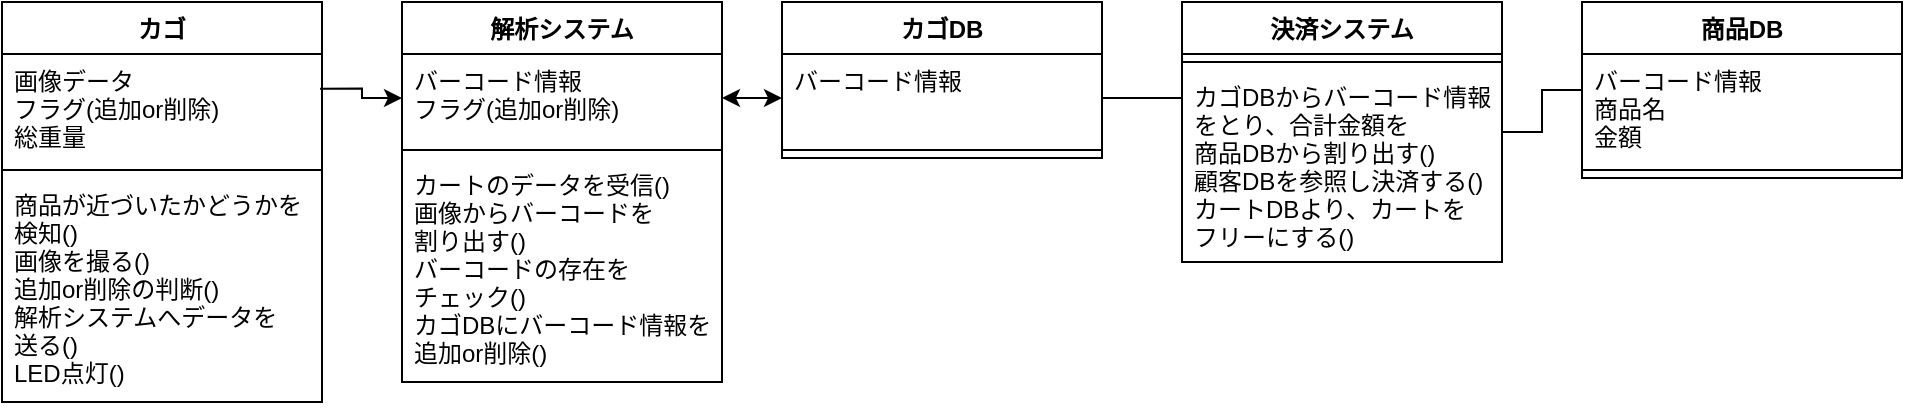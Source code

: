 <mxfile type="device" version="12.5.5"><diagram id="s26QmXw9sFTm3T2uKqfP" name="ページ1"><mxGraphModel grid="1" shadow="0" math="0" pageHeight="1169" pageWidth="827" pageScale="1" page="1" fold="1" arrows="1" connect="1" tooltips="1" guides="1" gridSize="10" dy="952" dx="1422"><root><mxCell id="0"/><mxCell id="1" parent="0"/><mxCell id="VsKpoMJgu92who8x4NZH-9" value="カゴ" parent="1" vertex="1" style="swimlane;fontStyle=1;align=center;verticalAlign=top;childLayout=stackLayout;horizontal=1;startSize=26;horizontalStack=0;resizeParent=1;resizeParentMax=0;resizeLast=0;collapsible=1;marginBottom=0;"><mxGeometry as="geometry" height="200" width="160" y="250" x="20"/></mxCell><mxCell id="VsKpoMJgu92who8x4NZH-10" value="画像データ&#10;フラグ(追加or削除)&#10;総重量" parent="VsKpoMJgu92who8x4NZH-9" vertex="1" style="text;strokeColor=none;fillColor=none;align=left;verticalAlign=top;spacingLeft=4;spacingRight=4;overflow=hidden;rotatable=0;points=[[0,0.5],[1,0.5]];portConstraint=eastwest;"><mxGeometry as="geometry" height="54" width="160" y="26"/></mxCell><mxCell id="VsKpoMJgu92who8x4NZH-11" value="" parent="VsKpoMJgu92who8x4NZH-9" vertex="1" style="line;strokeWidth=1;fillColor=none;align=left;verticalAlign=middle;spacingTop=-1;spacingLeft=3;spacingRight=3;rotatable=0;labelPosition=right;points=[];portConstraint=eastwest;"><mxGeometry as="geometry" height="8" width="160" y="80"/></mxCell><mxCell id="VsKpoMJgu92who8x4NZH-12" value="商品が近づいたかどうかを&#10;検知()&#10;画像を撮る()&#10;追加or削除の判断()&#10;解析システムへデータを&#10;送る()&#10;LED点灯()" parent="VsKpoMJgu92who8x4NZH-9" vertex="1" style="text;strokeColor=none;fillColor=none;align=left;verticalAlign=top;spacingLeft=4;spacingRight=4;overflow=hidden;rotatable=0;points=[[0,0.5],[1,0.5]];portConstraint=eastwest;"><mxGeometry as="geometry" height="112" width="160" y="88"/></mxCell><mxCell id="VsKpoMJgu92who8x4NZH-13" value="解析システム" parent="1" vertex="1" style="swimlane;fontStyle=1;align=center;verticalAlign=top;childLayout=stackLayout;horizontal=1;startSize=26;horizontalStack=0;resizeParent=1;resizeParentMax=0;resizeLast=0;collapsible=1;marginBottom=0;"><mxGeometry as="geometry" height="190" width="160" y="250" x="220"><mxRectangle as="alternateBounds" height="26" width="100" y="265" x="240"/></mxGeometry></mxCell><mxCell id="VsKpoMJgu92who8x4NZH-14" value="バーコード情報&#10;フラグ(追加or削除)" parent="VsKpoMJgu92who8x4NZH-13" vertex="1" style="text;strokeColor=none;fillColor=none;align=left;verticalAlign=top;spacingLeft=4;spacingRight=4;overflow=hidden;rotatable=0;points=[[0,0.5],[1,0.5]];portConstraint=eastwest;"><mxGeometry as="geometry" height="44" width="160" y="26"/></mxCell><mxCell id="VsKpoMJgu92who8x4NZH-15" value="" parent="VsKpoMJgu92who8x4NZH-13" vertex="1" style="line;strokeWidth=1;fillColor=none;align=left;verticalAlign=middle;spacingTop=-1;spacingLeft=3;spacingRight=3;rotatable=0;labelPosition=right;points=[];portConstraint=eastwest;"><mxGeometry as="geometry" height="8" width="160" y="70"/></mxCell><mxCell id="VsKpoMJgu92who8x4NZH-16" value="カートのデータを受信()&#10;画像からバーコードを&#10;割り出す()&#10;バーコードの存在を&#10;チェック()&#10;カゴDBにバーコード情報を&#10;追加or削除()" parent="VsKpoMJgu92who8x4NZH-13" vertex="1" style="text;strokeColor=none;fillColor=none;align=left;verticalAlign=top;spacingLeft=4;spacingRight=4;overflow=hidden;rotatable=0;points=[[0,0.5],[1,0.5]];portConstraint=eastwest;"><mxGeometry as="geometry" height="112" width="160" y="78"/></mxCell><mxCell id="VsKpoMJgu92who8x4NZH-17" value="カゴDB" parent="1" vertex="1" style="swimlane;fontStyle=1;align=center;verticalAlign=top;childLayout=stackLayout;horizontal=1;startSize=26;horizontalStack=0;resizeParent=1;resizeParentMax=0;resizeLast=0;collapsible=1;marginBottom=0;"><mxGeometry as="geometry" height="78" width="160" y="250" x="410"/></mxCell><mxCell id="VsKpoMJgu92who8x4NZH-18" value="バーコード情報" parent="VsKpoMJgu92who8x4NZH-17" vertex="1" style="text;strokeColor=none;fillColor=none;align=left;verticalAlign=top;spacingLeft=4;spacingRight=4;overflow=hidden;rotatable=0;points=[[0,0.5],[1,0.5]];portConstraint=eastwest;"><mxGeometry as="geometry" height="44" width="160" y="26"/></mxCell><mxCell id="VsKpoMJgu92who8x4NZH-19" value="" parent="VsKpoMJgu92who8x4NZH-17" vertex="1" style="line;strokeWidth=1;fillColor=none;align=left;verticalAlign=middle;spacingTop=-1;spacingLeft=3;spacingRight=3;rotatable=0;labelPosition=right;points=[];portConstraint=eastwest;"><mxGeometry as="geometry" height="8" width="160" y="70"/></mxCell><mxCell id="VsKpoMJgu92who8x4NZH-48" value="" parent="1" style="edgeStyle=orthogonalEdgeStyle;rounded=0;orthogonalLoop=1;jettySize=auto;html=1;endArrow=none;endFill=0;" source="VsKpoMJgu92who8x4NZH-21" edge="1" target="VsKpoMJgu92who8x4NZH-26"><mxGeometry as="geometry" relative="1"/></mxCell><mxCell id="VsKpoMJgu92who8x4NZH-21" value="決済システム" parent="1" vertex="1" style="swimlane;fontStyle=1;align=center;verticalAlign=top;childLayout=stackLayout;horizontal=1;startSize=26;horizontalStack=0;resizeParent=1;resizeParentMax=0;resizeLast=0;collapsible=1;marginBottom=0;"><mxGeometry as="geometry" height="130" width="160" y="250" x="610"/></mxCell><mxCell id="VsKpoMJgu92who8x4NZH-23" value="" parent="VsKpoMJgu92who8x4NZH-21" vertex="1" style="line;strokeWidth=1;fillColor=none;align=left;verticalAlign=middle;spacingTop=-1;spacingLeft=3;spacingRight=3;rotatable=0;labelPosition=right;points=[];portConstraint=eastwest;"><mxGeometry as="geometry" height="8" width="160" y="26"/></mxCell><mxCell id="VsKpoMJgu92who8x4NZH-24" value="カゴDBからバーコード情報&#10;をとり、合計金額を&#10;商品DBから割り出す()&#10;顧客DBを参照し決済する()&#10;カートDBより、カートを&#10;フリーにする()" parent="VsKpoMJgu92who8x4NZH-21" vertex="1" style="text;strokeColor=none;fillColor=none;align=left;verticalAlign=top;spacingLeft=4;spacingRight=4;overflow=hidden;rotatable=0;points=[[0,0.5],[1,0.5]];portConstraint=eastwest;"><mxGeometry as="geometry" height="96" width="160" y="34"/></mxCell><mxCell id="VsKpoMJgu92who8x4NZH-26" value="商品DB" parent="1" vertex="1" style="swimlane;fontStyle=1;align=center;verticalAlign=top;childLayout=stackLayout;horizontal=1;startSize=26;horizontalStack=0;resizeParent=1;resizeParentMax=0;resizeLast=0;collapsible=1;marginBottom=0;"><mxGeometry as="geometry" height="88" width="160" y="250" x="810"/></mxCell><mxCell id="VsKpoMJgu92who8x4NZH-27" value="バーコード情報&#10;商品名&#10;金額" parent="VsKpoMJgu92who8x4NZH-26" vertex="1" style="text;strokeColor=none;fillColor=none;align=left;verticalAlign=top;spacingLeft=4;spacingRight=4;overflow=hidden;rotatable=0;points=[[0,0.5],[1,0.5]];portConstraint=eastwest;"><mxGeometry as="geometry" height="54" width="160" y="26"/></mxCell><mxCell id="VsKpoMJgu92who8x4NZH-28" value="" parent="VsKpoMJgu92who8x4NZH-26" vertex="1" style="line;strokeWidth=1;fillColor=none;align=left;verticalAlign=middle;spacingTop=-1;spacingLeft=3;spacingRight=3;rotatable=0;labelPosition=right;points=[];portConstraint=eastwest;"><mxGeometry as="geometry" height="8" width="160" y="80"/></mxCell><mxCell id="VsKpoMJgu92who8x4NZH-44" parent="1" style="edgeStyle=orthogonalEdgeStyle;rounded=0;orthogonalLoop=1;jettySize=auto;html=1;exitX=0.994;exitY=0.321;exitDx=0;exitDy=0;entryX=0;entryY=0.5;entryDx=0;entryDy=0;exitPerimeter=0;" source="VsKpoMJgu92who8x4NZH-10" edge="1" target="VsKpoMJgu92who8x4NZH-14"><mxGeometry as="geometry" relative="1"/></mxCell><mxCell id="VsKpoMJgu92who8x4NZH-46" parent="1" style="edgeStyle=orthogonalEdgeStyle;rounded=0;orthogonalLoop=1;jettySize=auto;html=1;exitX=1;exitY=0.5;exitDx=0;exitDy=0;entryX=0;entryY=0.5;entryDx=0;entryDy=0;endArrow=classic;endFill=1;startArrow=classic;startFill=1;" source="VsKpoMJgu92who8x4NZH-14" edge="1" target="VsKpoMJgu92who8x4NZH-18"><mxGeometry as="geometry" relative="1"/></mxCell><mxCell id="VsKpoMJgu92who8x4NZH-47" parent="1" style="edgeStyle=orthogonalEdgeStyle;rounded=0;orthogonalLoop=1;jettySize=auto;html=1;exitX=1;exitY=0.5;exitDx=0;exitDy=0;entryX=0;entryY=0.5;entryDx=0;entryDy=0;endArrow=none;endFill=0;" source="VsKpoMJgu92who8x4NZH-18" edge="1"><mxGeometry as="geometry" relative="1"><mxPoint as="targetPoint" y="298" x="610"/></mxGeometry></mxCell></root></mxGraphModel></diagram></mxfile>
